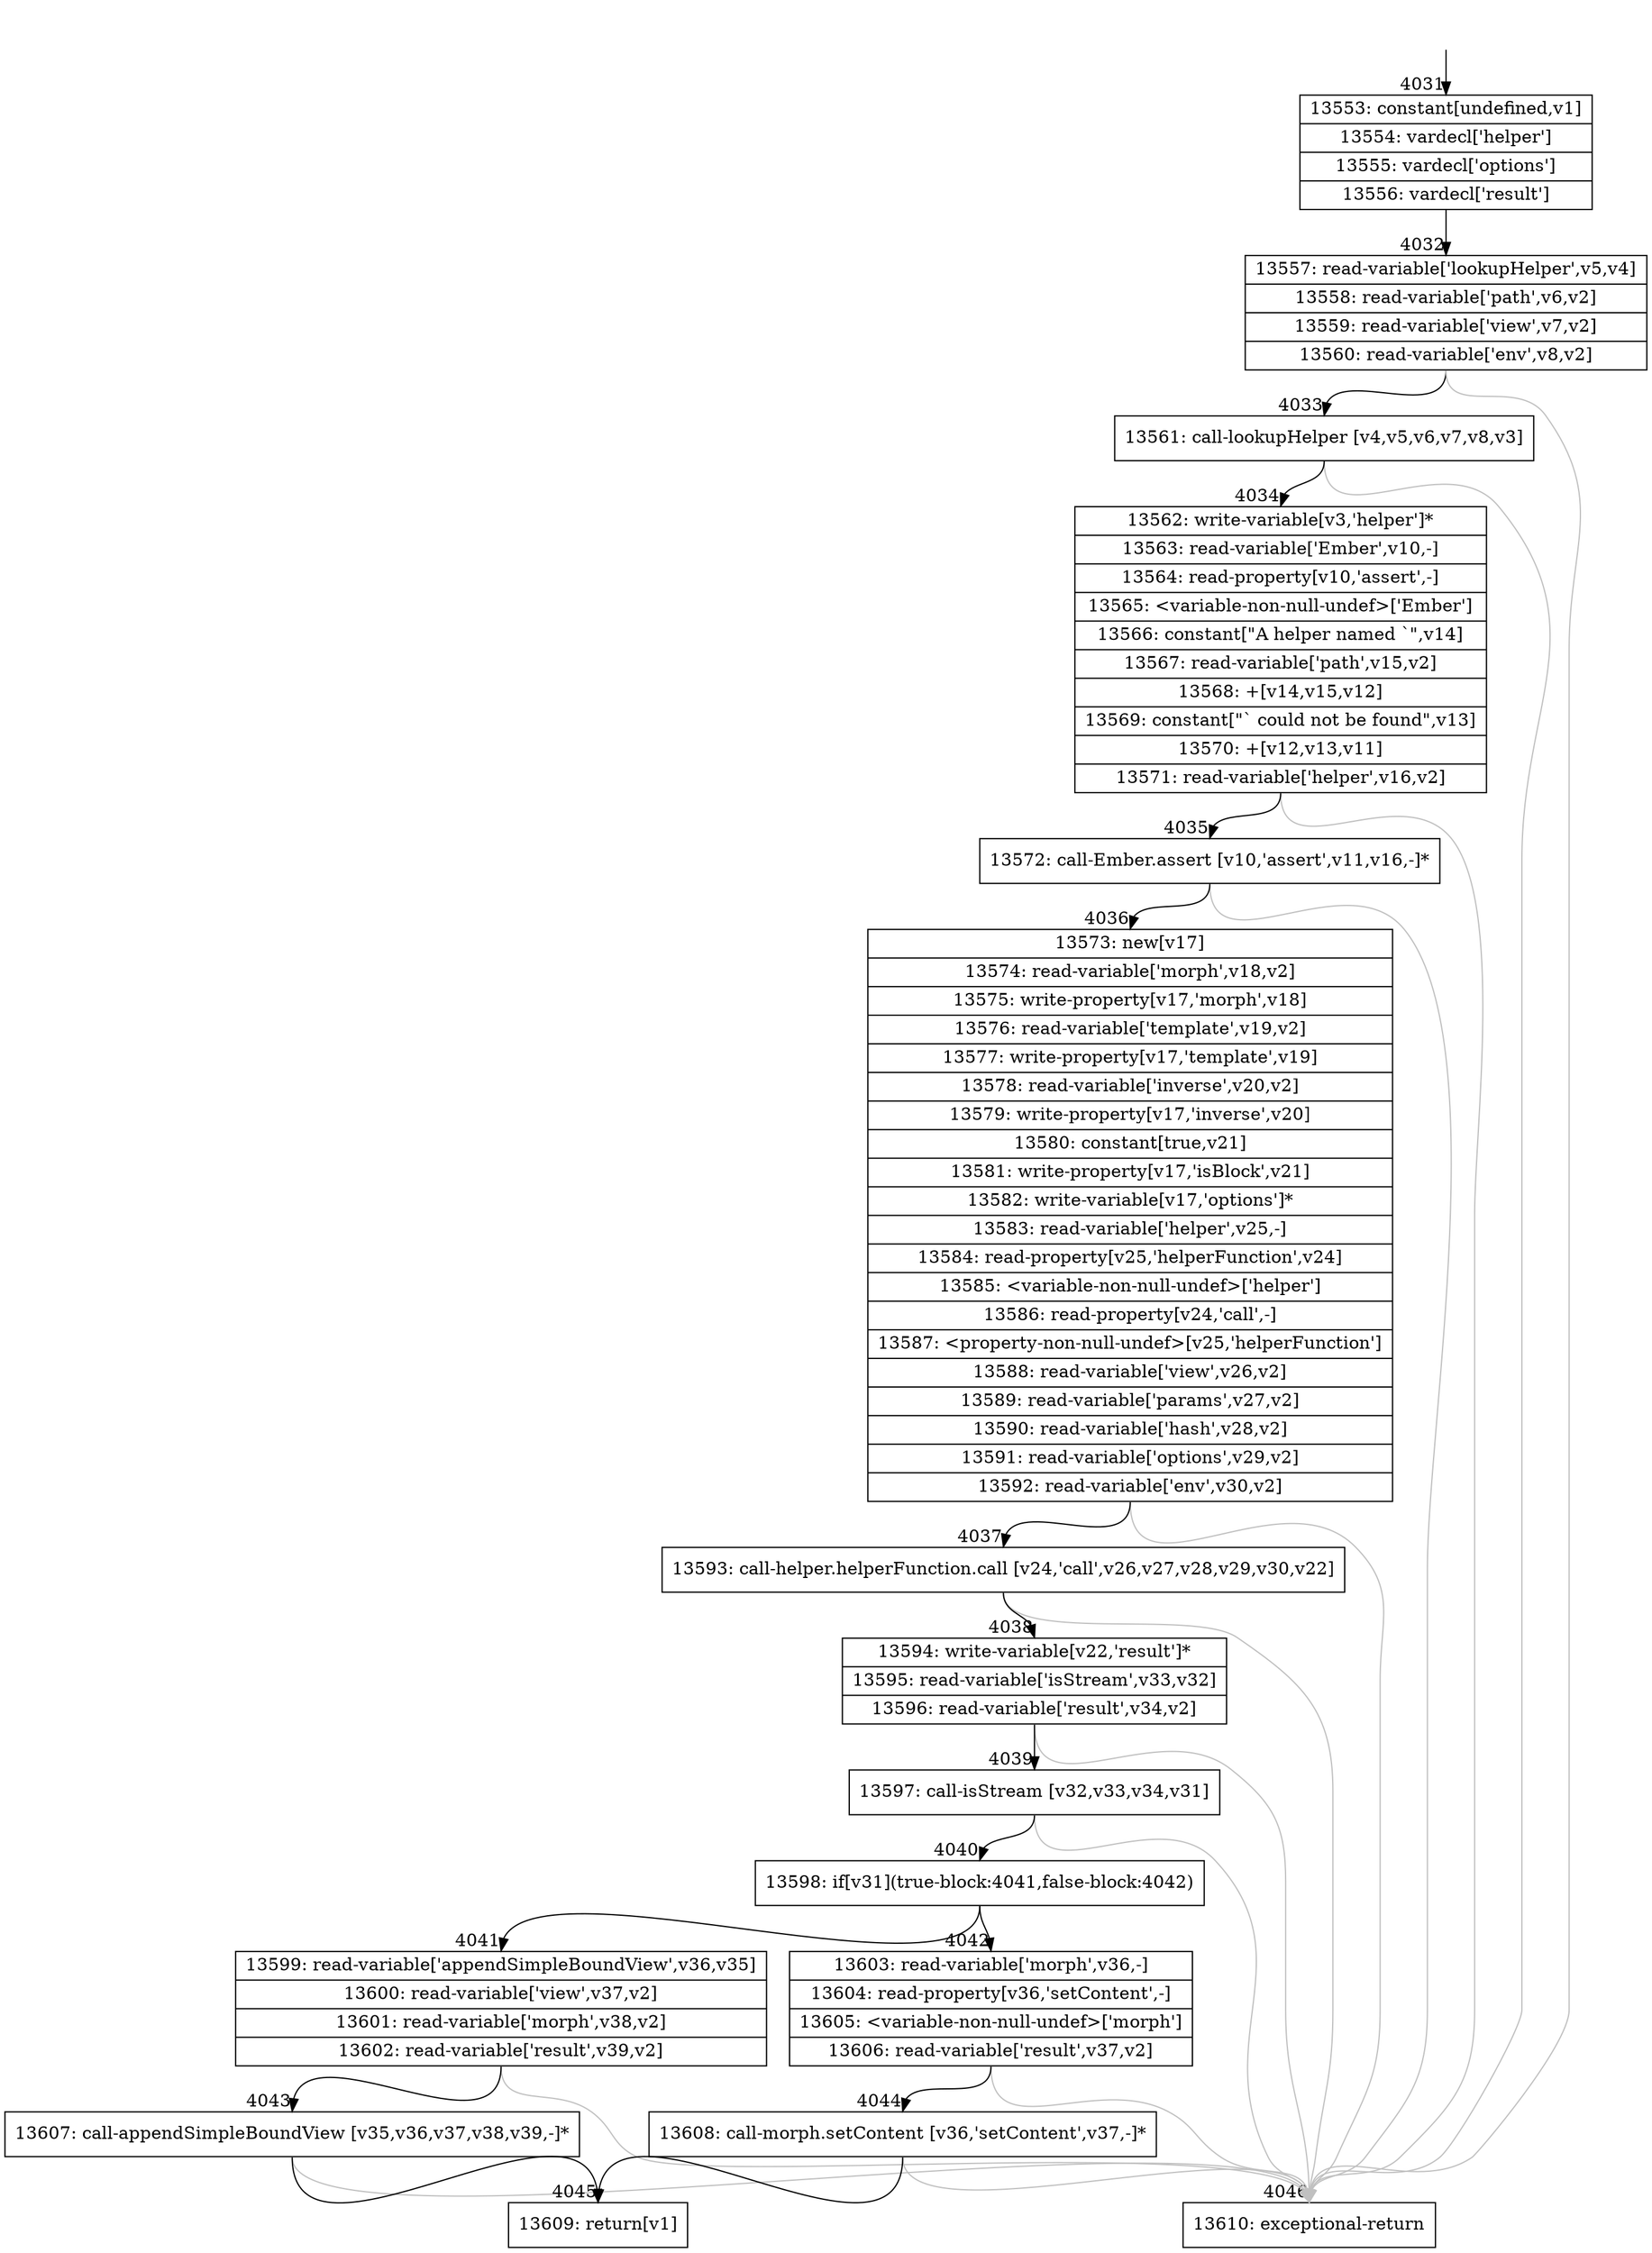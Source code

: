 digraph {
rankdir="TD"
BB_entry319[shape=none,label=""];
BB_entry319 -> BB4031 [tailport=s, headport=n, headlabel="    4031"]
BB4031 [shape=record label="{13553: constant[undefined,v1]|13554: vardecl['helper']|13555: vardecl['options']|13556: vardecl['result']}" ] 
BB4031 -> BB4032 [tailport=s, headport=n, headlabel="      4032"]
BB4032 [shape=record label="{13557: read-variable['lookupHelper',v5,v4]|13558: read-variable['path',v6,v2]|13559: read-variable['view',v7,v2]|13560: read-variable['env',v8,v2]}" ] 
BB4032 -> BB4033 [tailport=s, headport=n, headlabel="      4033"]
BB4032 -> BB4046 [tailport=s, headport=n, color=gray, headlabel="      4046"]
BB4033 [shape=record label="{13561: call-lookupHelper [v4,v5,v6,v7,v8,v3]}" ] 
BB4033 -> BB4034 [tailport=s, headport=n, headlabel="      4034"]
BB4033 -> BB4046 [tailport=s, headport=n, color=gray]
BB4034 [shape=record label="{13562: write-variable[v3,'helper']*|13563: read-variable['Ember',v10,-]|13564: read-property[v10,'assert',-]|13565: \<variable-non-null-undef\>['Ember']|13566: constant[\"A helper named `\",v14]|13567: read-variable['path',v15,v2]|13568: +[v14,v15,v12]|13569: constant[\"` could not be found\",v13]|13570: +[v12,v13,v11]|13571: read-variable['helper',v16,v2]}" ] 
BB4034 -> BB4035 [tailport=s, headport=n, headlabel="      4035"]
BB4034 -> BB4046 [tailport=s, headport=n, color=gray]
BB4035 [shape=record label="{13572: call-Ember.assert [v10,'assert',v11,v16,-]*}" ] 
BB4035 -> BB4036 [tailport=s, headport=n, headlabel="      4036"]
BB4035 -> BB4046 [tailport=s, headport=n, color=gray]
BB4036 [shape=record label="{13573: new[v17]|13574: read-variable['morph',v18,v2]|13575: write-property[v17,'morph',v18]|13576: read-variable['template',v19,v2]|13577: write-property[v17,'template',v19]|13578: read-variable['inverse',v20,v2]|13579: write-property[v17,'inverse',v20]|13580: constant[true,v21]|13581: write-property[v17,'isBlock',v21]|13582: write-variable[v17,'options']*|13583: read-variable['helper',v25,-]|13584: read-property[v25,'helperFunction',v24]|13585: \<variable-non-null-undef\>['helper']|13586: read-property[v24,'call',-]|13587: \<property-non-null-undef\>[v25,'helperFunction']|13588: read-variable['view',v26,v2]|13589: read-variable['params',v27,v2]|13590: read-variable['hash',v28,v2]|13591: read-variable['options',v29,v2]|13592: read-variable['env',v30,v2]}" ] 
BB4036 -> BB4037 [tailport=s, headport=n, headlabel="      4037"]
BB4036 -> BB4046 [tailport=s, headport=n, color=gray]
BB4037 [shape=record label="{13593: call-helper.helperFunction.call [v24,'call',v26,v27,v28,v29,v30,v22]}" ] 
BB4037 -> BB4038 [tailport=s, headport=n, headlabel="      4038"]
BB4037 -> BB4046 [tailport=s, headport=n, color=gray]
BB4038 [shape=record label="{13594: write-variable[v22,'result']*|13595: read-variable['isStream',v33,v32]|13596: read-variable['result',v34,v2]}" ] 
BB4038 -> BB4039 [tailport=s, headport=n, headlabel="      4039"]
BB4038 -> BB4046 [tailport=s, headport=n, color=gray]
BB4039 [shape=record label="{13597: call-isStream [v32,v33,v34,v31]}" ] 
BB4039 -> BB4040 [tailport=s, headport=n, headlabel="      4040"]
BB4039 -> BB4046 [tailport=s, headport=n, color=gray]
BB4040 [shape=record label="{13598: if[v31](true-block:4041,false-block:4042)}" ] 
BB4040 -> BB4041 [tailport=s, headport=n, headlabel="      4041"]
BB4040 -> BB4042 [tailport=s, headport=n, headlabel="      4042"]
BB4041 [shape=record label="{13599: read-variable['appendSimpleBoundView',v36,v35]|13600: read-variable['view',v37,v2]|13601: read-variable['morph',v38,v2]|13602: read-variable['result',v39,v2]}" ] 
BB4041 -> BB4043 [tailport=s, headport=n, headlabel="      4043"]
BB4041 -> BB4046 [tailport=s, headport=n, color=gray]
BB4042 [shape=record label="{13603: read-variable['morph',v36,-]|13604: read-property[v36,'setContent',-]|13605: \<variable-non-null-undef\>['morph']|13606: read-variable['result',v37,v2]}" ] 
BB4042 -> BB4044 [tailport=s, headport=n, headlabel="      4044"]
BB4042 -> BB4046 [tailport=s, headport=n, color=gray]
BB4043 [shape=record label="{13607: call-appendSimpleBoundView [v35,v36,v37,v38,v39,-]*}" ] 
BB4043 -> BB4045 [tailport=s, headport=n, headlabel="      4045"]
BB4043 -> BB4046 [tailport=s, headport=n, color=gray]
BB4044 [shape=record label="{13608: call-morph.setContent [v36,'setContent',v37,-]*}" ] 
BB4044 -> BB4045 [tailport=s, headport=n]
BB4044 -> BB4046 [tailport=s, headport=n, color=gray]
BB4045 [shape=record label="{13609: return[v1]}" ] 
BB4046 [shape=record label="{13610: exceptional-return}" ] 
//#$~ 7801
}
